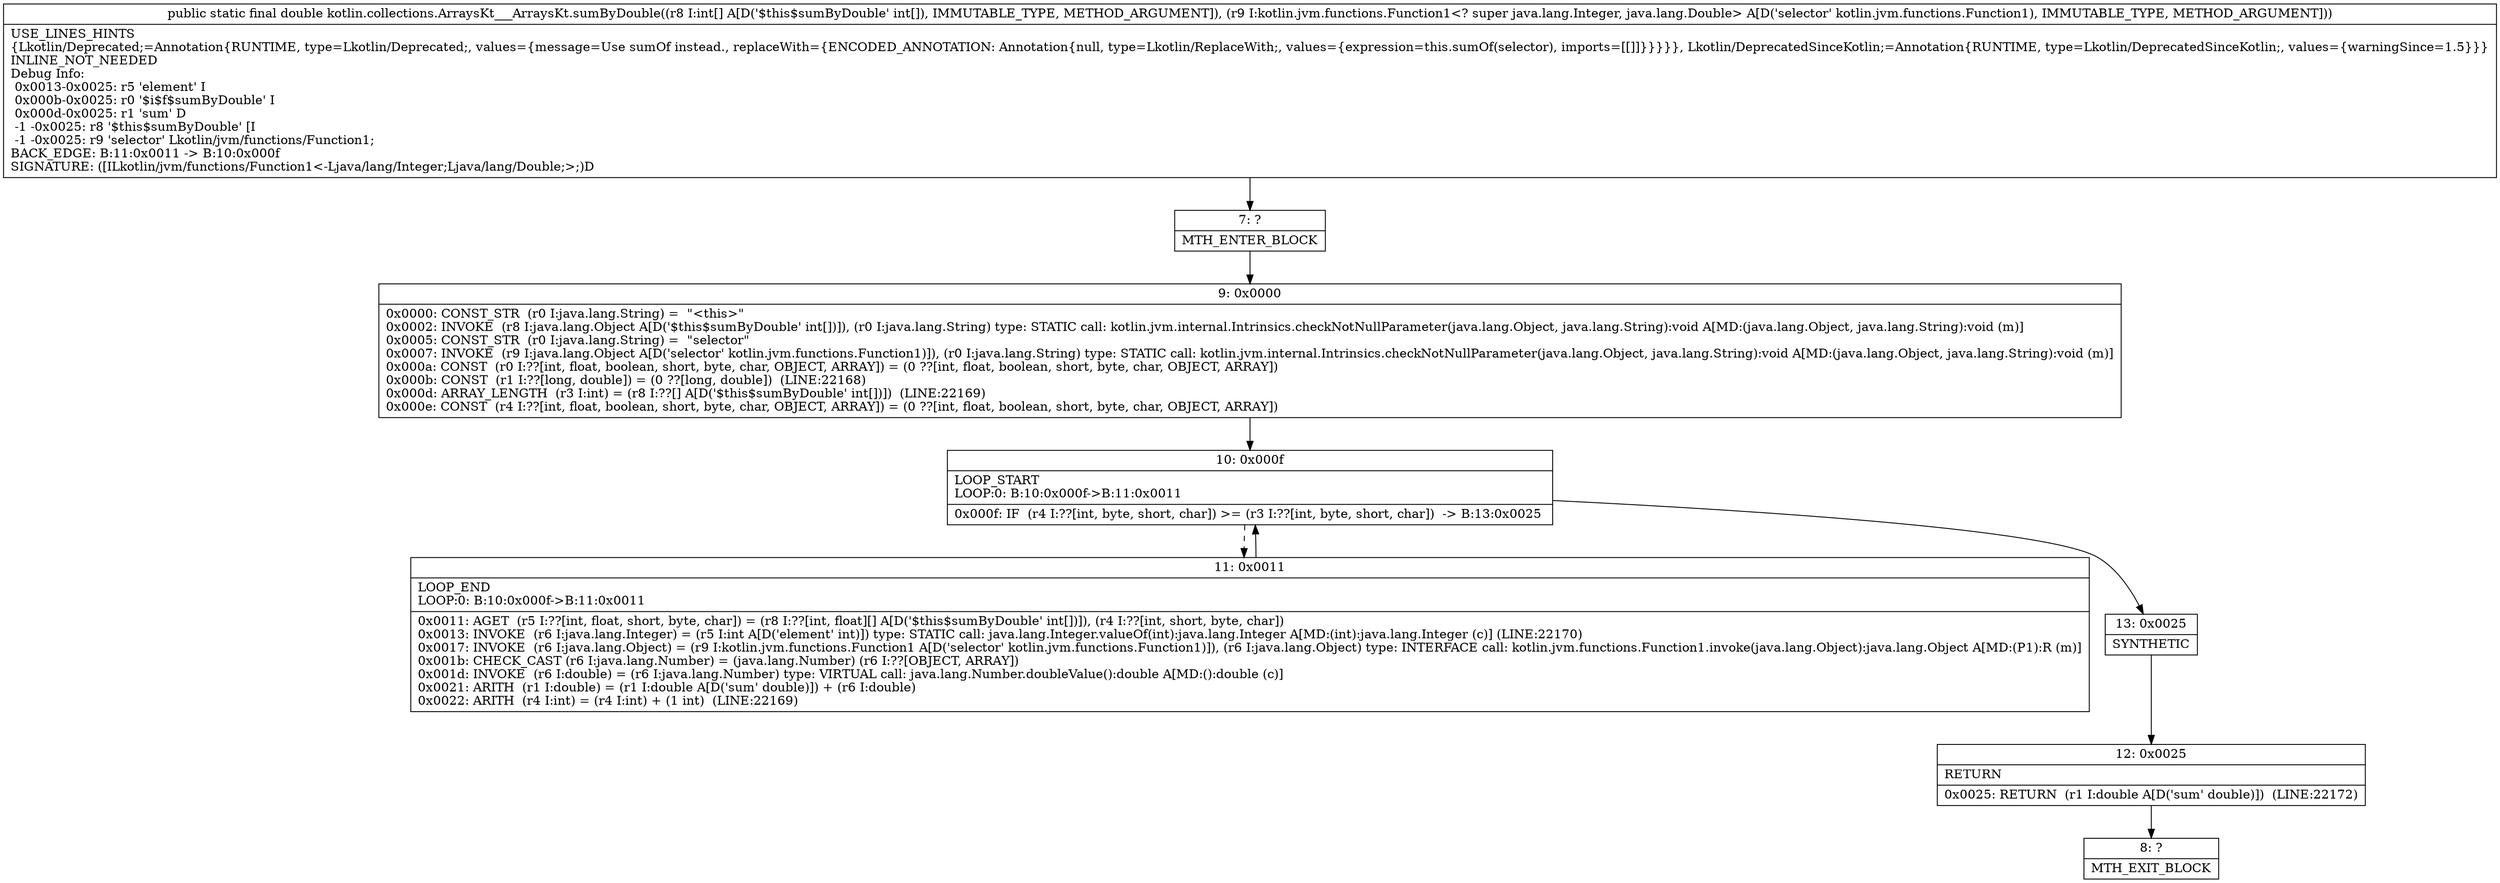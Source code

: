 digraph "CFG forkotlin.collections.ArraysKt___ArraysKt.sumByDouble([ILkotlin\/jvm\/functions\/Function1;)D" {
Node_7 [shape=record,label="{7\:\ ?|MTH_ENTER_BLOCK\l}"];
Node_9 [shape=record,label="{9\:\ 0x0000|0x0000: CONST_STR  (r0 I:java.lang.String) =  \"\<this\>\" \l0x0002: INVOKE  (r8 I:java.lang.Object A[D('$this$sumByDouble' int[])]), (r0 I:java.lang.String) type: STATIC call: kotlin.jvm.internal.Intrinsics.checkNotNullParameter(java.lang.Object, java.lang.String):void A[MD:(java.lang.Object, java.lang.String):void (m)]\l0x0005: CONST_STR  (r0 I:java.lang.String) =  \"selector\" \l0x0007: INVOKE  (r9 I:java.lang.Object A[D('selector' kotlin.jvm.functions.Function1)]), (r0 I:java.lang.String) type: STATIC call: kotlin.jvm.internal.Intrinsics.checkNotNullParameter(java.lang.Object, java.lang.String):void A[MD:(java.lang.Object, java.lang.String):void (m)]\l0x000a: CONST  (r0 I:??[int, float, boolean, short, byte, char, OBJECT, ARRAY]) = (0 ??[int, float, boolean, short, byte, char, OBJECT, ARRAY]) \l0x000b: CONST  (r1 I:??[long, double]) = (0 ??[long, double])  (LINE:22168)\l0x000d: ARRAY_LENGTH  (r3 I:int) = (r8 I:??[] A[D('$this$sumByDouble' int[])])  (LINE:22169)\l0x000e: CONST  (r4 I:??[int, float, boolean, short, byte, char, OBJECT, ARRAY]) = (0 ??[int, float, boolean, short, byte, char, OBJECT, ARRAY]) \l}"];
Node_10 [shape=record,label="{10\:\ 0x000f|LOOP_START\lLOOP:0: B:10:0x000f\-\>B:11:0x0011\l|0x000f: IF  (r4 I:??[int, byte, short, char]) \>= (r3 I:??[int, byte, short, char])  \-\> B:13:0x0025 \l}"];
Node_11 [shape=record,label="{11\:\ 0x0011|LOOP_END\lLOOP:0: B:10:0x000f\-\>B:11:0x0011\l|0x0011: AGET  (r5 I:??[int, float, short, byte, char]) = (r8 I:??[int, float][] A[D('$this$sumByDouble' int[])]), (r4 I:??[int, short, byte, char]) \l0x0013: INVOKE  (r6 I:java.lang.Integer) = (r5 I:int A[D('element' int)]) type: STATIC call: java.lang.Integer.valueOf(int):java.lang.Integer A[MD:(int):java.lang.Integer (c)] (LINE:22170)\l0x0017: INVOKE  (r6 I:java.lang.Object) = (r9 I:kotlin.jvm.functions.Function1 A[D('selector' kotlin.jvm.functions.Function1)]), (r6 I:java.lang.Object) type: INTERFACE call: kotlin.jvm.functions.Function1.invoke(java.lang.Object):java.lang.Object A[MD:(P1):R (m)]\l0x001b: CHECK_CAST (r6 I:java.lang.Number) = (java.lang.Number) (r6 I:??[OBJECT, ARRAY]) \l0x001d: INVOKE  (r6 I:double) = (r6 I:java.lang.Number) type: VIRTUAL call: java.lang.Number.doubleValue():double A[MD:():double (c)]\l0x0021: ARITH  (r1 I:double) = (r1 I:double A[D('sum' double)]) + (r6 I:double) \l0x0022: ARITH  (r4 I:int) = (r4 I:int) + (1 int)  (LINE:22169)\l}"];
Node_13 [shape=record,label="{13\:\ 0x0025|SYNTHETIC\l}"];
Node_12 [shape=record,label="{12\:\ 0x0025|RETURN\l|0x0025: RETURN  (r1 I:double A[D('sum' double)])  (LINE:22172)\l}"];
Node_8 [shape=record,label="{8\:\ ?|MTH_EXIT_BLOCK\l}"];
MethodNode[shape=record,label="{public static final double kotlin.collections.ArraysKt___ArraysKt.sumByDouble((r8 I:int[] A[D('$this$sumByDouble' int[]), IMMUTABLE_TYPE, METHOD_ARGUMENT]), (r9 I:kotlin.jvm.functions.Function1\<? super java.lang.Integer, java.lang.Double\> A[D('selector' kotlin.jvm.functions.Function1), IMMUTABLE_TYPE, METHOD_ARGUMENT]))  | USE_LINES_HINTS\l\{Lkotlin\/Deprecated;=Annotation\{RUNTIME, type=Lkotlin\/Deprecated;, values=\{message=Use sumOf instead., replaceWith=\{ENCODED_ANNOTATION: Annotation\{null, type=Lkotlin\/ReplaceWith;, values=\{expression=this.sumOf(selector), imports=[[]]\}\}\}\}\}, Lkotlin\/DeprecatedSinceKotlin;=Annotation\{RUNTIME, type=Lkotlin\/DeprecatedSinceKotlin;, values=\{warningSince=1.5\}\}\}\lINLINE_NOT_NEEDED\lDebug Info:\l  0x0013\-0x0025: r5 'element' I\l  0x000b\-0x0025: r0 '$i$f$sumByDouble' I\l  0x000d\-0x0025: r1 'sum' D\l  \-1 \-0x0025: r8 '$this$sumByDouble' [I\l  \-1 \-0x0025: r9 'selector' Lkotlin\/jvm\/functions\/Function1;\lBACK_EDGE: B:11:0x0011 \-\> B:10:0x000f\lSIGNATURE: ([ILkotlin\/jvm\/functions\/Function1\<\-Ljava\/lang\/Integer;Ljava\/lang\/Double;\>;)D\l}"];
MethodNode -> Node_7;Node_7 -> Node_9;
Node_9 -> Node_10;
Node_10 -> Node_11[style=dashed];
Node_10 -> Node_13;
Node_11 -> Node_10;
Node_13 -> Node_12;
Node_12 -> Node_8;
}

